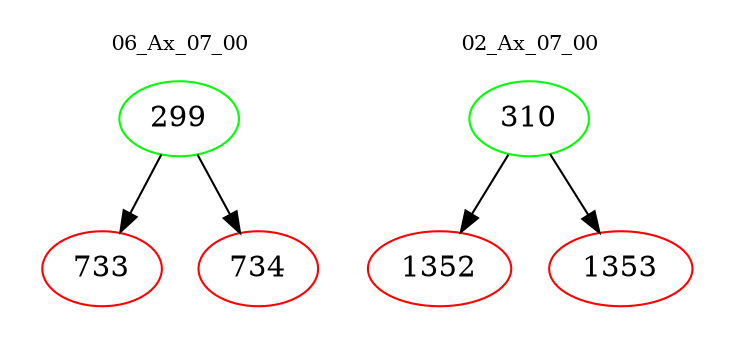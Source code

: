 digraph{
subgraph cluster_0 {
color = white
label = "06_Ax_07_00";
fontsize=10;
T0_299 [label="299", color="green"]
T0_299 -> T0_733 [color="black"]
T0_733 [label="733", color="red"]
T0_299 -> T0_734 [color="black"]
T0_734 [label="734", color="red"]
}
subgraph cluster_1 {
color = white
label = "02_Ax_07_00";
fontsize=10;
T1_310 [label="310", color="green"]
T1_310 -> T1_1352 [color="black"]
T1_1352 [label="1352", color="red"]
T1_310 -> T1_1353 [color="black"]
T1_1353 [label="1353", color="red"]
}
}
